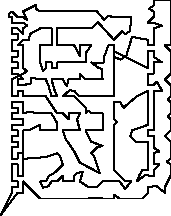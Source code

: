 unitsize(0.001cm);
// 54337.6
draw((200,400)--(200,500));
draw((200,500)--(300,500));
draw((300,500)--(300,600));
draw((300,600)--(200,600));
draw((200,600)--(200,700));
draw((200,700)--(200,800));
draw((200,800)--(200,900));
draw((200,900)--(300,900));
draw((300,900)--(300,800));
draw((300,800)--(300,700));
draw((300,700)--(400,700));
draw((400,700)--(400,800));
draw((400,800)--(400,900));
draw((400,900)--(400,1100));
draw((400,1100)--(300,1100));
draw((300,1100)--(300,1000));
draw((300,1000)--(200,1000));
draw((200,1000)--(200,1100));
draw((200,1100)--(200,1200));
draw((200,1200)--(300,1200));
draw((300,1200)--(300,1300));
draw((300,1300)--(200,1300));
draw((200,1300)--(200,1400));
draw((200,1400)--(300,1400));
draw((300,1400)--(300,1500));
draw((300,1500)--(200,1500));
draw((200,1500)--(200,1600));
draw((200,1600)--(300,1600));
draw((300,1600)--(400,1600));
draw((400,1600)--(400,1700));
draw((400,1700)--(300,1700));
draw((300,1700)--(200,1700));
draw((200,1700)--(200,1800));
draw((200,1800)--(300,1800));
draw((300,1800)--(300,1900));
draw((300,1900)--(200,1900));
draw((200,1900)--(200,2000));
draw((200,2000)--(300,2000));
draw((300,2000)--(400,2000));
draw((400,2000)--(400,1900));
draw((400,1900)--(400,1800));
draw((400,1800)--(500,1829));
draw((500,1829)--(700,1800));
draw((700,1800)--(800,1800));
draw((800,1800)--(900,1800));
draw((900,1800)--(1000,1629));
draw((1000,1629)--(1000,1500));
draw((1000,1500)--(900,1500));
draw((900,1500)--(800,1500));
draw((800,1500)--(700,1500));
draw((700,1500)--(700,1600));
draw((700,1600)--(500,1500));
draw((500,1500)--(400,1500));
draw((400,1500)--(400,1400));
draw((400,1400)--(400,1300));
draw((400,1300)--(400,1200));
draw((400,1200)--(400,1000));
draw((400,1000)--(800,1030));
draw((800,1030)--(1000,1100));
draw((1000,1100)--(1050,1050));
draw((1050,1050)--(1100,900));
draw((1100,900)--(939,740));
draw((939,740)--(850,700));
draw((850,700)--(800,600));
draw((800,600)--(700,600));
draw((700,600)--(750,490));
draw((750,490)--(850,520));
draw((850,520)--(900,600));
draw((900,600)--(1000,600));
draw((1000,600)--(1100,700));
draw((1100,700)--(1100,600));
draw((1100,600)--(1200,600));
draw((1200,600)--(1300,600));
draw((1300,600)--(1300,700));
draw((1300,700)--(1350,750));
draw((1350,750)--(1450,770));
draw((1450,770)--(1400,600));
draw((1400,600)--(1550,500));
draw((1550,500)--(1710,510));
draw((1710,510)--(1800,600));
draw((1800,600)--(1900,600));
draw((1900,600)--(2000,600));
draw((2000,600)--(2100,600));
draw((2100,600)--(2200,469));
draw((2200,469)--(2300,600));
draw((2300,600)--(2200,600));
draw((2200,600)--(2000,800));
draw((2000,800)--(2000,900));
draw((2000,900)--(2000,1000));
draw((2000,1000)--(2000,1100));
draw((2000,1100)--(2000,1200));
draw((2000,1200)--(2000,1300));
draw((2000,1300)--(2000,1400));
draw((2000,1400)--(2000,1500));
draw((2000,1500)--(2000,1600));
draw((2000,1600)--(2060,1650));
draw((2060,1650)--(2000,1700));
draw((2000,1700)--(2000,1800));
draw((2000,1800)--(2000,1900));
draw((2000,1900)--(2000,2000));
draw((2000,2000)--(2110,2000));
draw((2110,2000)--(2170,1900));
draw((2170,1900)--(2400,2100));
draw((2400,2100)--(2600,2200));
draw((2600,2200)--(2600,2100));
draw((2600,2100)--(2600,2000));
draw((2600,2000)--(2600,1900));
draw((2600,1900)--(2600,1800));
draw((2600,1800)--(2600,1700));
draw((2600,1700)--(2600,1600));
draw((2600,1600)--(2320,1500));
draw((2320,1500)--(2290,1400));
draw((2290,1400)--(2390,1300));
draw((2390,1300)--(2600,1300));
draw((2600,1300)--(2600,1200));
draw((2600,1200)--(2600,1100));
draw((2600,1100)--(2600,1000));
draw((2600,1000)--(2600,900));
draw((2600,900)--(2600,800));
draw((2600,800)--(2500,800));
draw((2500,800)--(2450,710));
draw((2450,710)--(2400,600));
draw((2400,600)--(2550,710));
draw((2550,710)--(2700,700));
draw((2700,700)--(2700,800));
draw((2700,800)--(2800,900));
draw((2800,900)--(2700,900));
draw((2700,900)--(2700,1000));
draw((2700,1000)--(2700,1100));
draw((2700,1100)--(2800,1130));
draw((2800,1130)--(2700,1200));
draw((2700,1200)--(2700,1300));
draw((2700,1300)--(2700,1400));
draw((2700,1400)--(2600,1400));
draw((2600,1400)--(2600,1500));
draw((2600,1500)--(2700,1500));
draw((2700,1500)--(2700,1600));
draw((2700,1600)--(2700,1700));
draw((2700,1700)--(2700,1800));
draw((2700,1800)--(2700,1900));
draw((2700,1900)--(2700,2000));
draw((2700,2000)--(2700,2100));
draw((2700,2100)--(2700,2200));
draw((2700,2200)--(2850,2200));
draw((2850,2200)--(2760,2360));
draw((2760,2360)--(2700,2300));
draw((2700,2300)--(2600,2300));
draw((2600,2300)--(2600,2400));
draw((2600,2400)--(2600,2500));
draw((2600,2500)--(2700,2500));
draw((2700,2500)--(2700,2600));
draw((2700,2600)--(2700,2700));
draw((2700,2700)--(2850,2700));
draw((2850,2700)--(2700,2800));
draw((2700,2800)--(2700,2900));
draw((2700,2900)--(2600,2900));
draw((2600,2900)--(2600,2800));
draw((2600,2800)--(2600,2700));
draw((2600,2700)--(2600,2600));
draw((2600,2600)--(2000,2900));
draw((2000,2900)--(2000,2700));
draw((2000,2700)--(2000,2600));
draw((2000,2600)--(2000,2500));
draw((2000,2500)--(2000,2400));
draw((2000,2400)--(2000,2300));
draw((2000,2300)--(2000,2200));
draw((2000,2200)--(2000,2100));
draw((2000,2100)--(1800,2100));
draw((1800,2100)--(1700,2100));
draw((1700,2100)--(1600,2100));
draw((1600,2100)--(1500,2100));
draw((1500,2100)--(1400,2100));
draw((1400,2100)--(1350,2140));
draw((1350,2140)--(1300,2200));
draw((1300,2200)--(1220,2210));
draw((1220,2210)--(1100,2100));
draw((1100,2100)--(1200,2100));
draw((1200,2100)--(1300,2100));
draw((1300,2100)--(1400,2000));
draw((1400,2000)--(1500,1900));
draw((1500,1900)--(1500,1800));
draw((1500,1800)--(1550,1850));
draw((1550,1850)--(1600,1800));
draw((1600,1800)--(1700,1800));
draw((1700,1800)--(1800,1800));
draw((1800,1800)--(1800,1500));
draw((1800,1500)--(1700,1500));
draw((1700,1500)--(1600,1500));
draw((1600,1500)--(1500,1500));
draw((1500,1500)--(1600,1300));
draw((1600,1300)--(1800,1230));
draw((1800,1230)--(1700,1200));
draw((1700,1200)--(1600,1100));
draw((1600,1100)--(1650,1050));
draw((1650,1050)--(1750,750));
draw((1750,750)--(1400,930));
draw((1400,930)--(1300,1130));
draw((1300,1130)--(1150,1350));
draw((1150,1350)--(1100,1500));
draw((1100,1500)--(1200,1500));
draw((1200,1500)--(1300,1500));
draw((1300,1500)--(1400,1500));
draw((1400,1500)--(1350,1700));
draw((1350,1700)--(1400,1800));
draw((1400,1800)--(1300,1800));
draw((1300,1800)--(1200,1800));
draw((1200,1800)--(1200,1700));
draw((1200,1700)--(1100,1800));
draw((1100,1800)--(1000,1800));
draw((1000,1800)--(800,2100));
draw((800,2100)--(700,2100));
draw((700,2100)--(530,2100));
draw((530,2100)--(400,2100));
draw((400,2100)--(400,2200));
draw((400,2200)--(300,2200));
draw((300,2200)--(300,2100));
draw((300,2100)--(200,2100));
draw((200,2100)--(200,2200));
draw((200,2200)--(200,2300));
draw((200,2300)--(200,2400));
draw((200,2400)--(400,2500));
draw((400,2500)--(469,2550));
draw((469,2550)--(400,2600));
draw((400,2600)--(400,2700));
draw((400,2700)--(400,2800));
draw((400,2800)--(400,2900));
draw((400,2900)--(400,3000));
draw((400,3000)--(300,3000));
draw((300,3000)--(400,3100));
draw((400,3100)--(500,3100));
draw((500,3100)--(520,3200));
draw((520,3200)--(700,3300));
draw((700,3300)--(800,3300));
draw((800,3300)--(900,3300));
draw((900,3300)--(900,3000));
draw((900,3000)--(800,3000));
draw((800,3000)--(700,3000));
draw((700,3000)--(700,2700));
draw((700,2700)--(750,2550));
draw((750,2550)--(800,2600));
draw((800,2600)--(800,2700));
draw((800,2700)--(900,2700));
draw((900,2700)--(910,2600));
draw((910,2600)--(1000,2600));
draw((1000,2600)--(1000,2700));
draw((1000,2700)--(1100,2700));
draw((1100,2700)--(1200,2700));
draw((1200,2700)--(1300,2700));
draw((1300,2700)--(1400,2700));
draw((1400,2700)--(1500,2700));
draw((1500,2700)--(1500,2800));
draw((1500,2800)--(1500,2860));
draw((1500,2860)--(1600,3000));
draw((1600,3000)--(1500,3000));
draw((1500,3000)--(1400,3000));
draw((1400,3000)--(1400,2900));
draw((1400,2900)--(1400,2820));
draw((1400,2820)--(1300,3000));
draw((1300,3000)--(1200,3000));
draw((1200,3000)--(1100,3000));
draw((1100,3000)--(1000,3000));
draw((1000,3000)--(1000,3300));
draw((1000,3300)--(1100,3300));
draw((1100,3300)--(1200,3300));
draw((1200,3300)--(1300,3300));
draw((1300,3300)--(1400,3300));
draw((1400,3300)--(1500,3300));
draw((1500,3300)--(1600,3300));
draw((1600,3300)--(1720,3409));
draw((1720,3409)--(1790,3330));
draw((1790,3330)--(2000,3100));
draw((2000,3100)--(2050,3150));
draw((2050,3150)--(2100,3200));
draw((2100,3200)--(2150,3250));
draw((2150,3250)--(2200,3200));
draw((2200,3200)--(2280,3250));
draw((2280,3250)--(2300,3400));
draw((2300,3400)--(2300,3500));
draw((2300,3500)--(2000,3500));
draw((2000,3500)--(1900,3520));
draw((1900,3520)--(1829,3450));
draw((1829,3450)--(1700,3600));
draw((1700,3600)--(1600,3600));
draw((1600,3600)--(1500,3600));
draw((1500,3600)--(1400,3600));
draw((1400,3600)--(1300,3600));
draw((1300,3600)--(1200,3600));
draw((1200,3600)--(1100,3600));
draw((1100,3600)--(1000,3600));
draw((1000,3600)--(900,3600));
draw((900,3600)--(800,3600));
draw((800,3600)--(700,3600));
draw((700,3600)--(620,3650));
draw((620,3650)--(620,3709));
draw((620,3709)--(400,3600));
draw((400,3600)--(469,3450));
draw((469,3450)--(400,3500));
draw((400,3500)--(300,3500));
draw((300,3500)--(200,3600));
draw((200,3600)--(150,3550));
draw((150,3550)--(150,3500));
draw((150,3500)--(200,3500));
draw((200,3500)--(200,3400));
draw((200,3400)--(300,3400));
draw((300,3400)--(400,3400));
draw((400,3400)--(469,3350));
draw((469,3350)--(400,3300));
draw((400,3300)--(400,3200));
draw((400,3200)--(300,3300));
draw((300,3300)--(200,3300));
draw((200,3300)--(200,3200));
draw((200,3200)--(300,3200));
draw((300,3200)--(300,3100));
draw((300,3100)--(200,3100));
draw((200,3100)--(200,3000));
draw((200,3000)--(200,2900));
draw((200,2900)--(300,2900));
draw((300,2900)--(300,2800));
draw((300,2800)--(200,2800));
draw((200,2800)--(200,2700));
draw((200,2700)--(300,2700));
draw((300,2700)--(300,2600));
draw((300,2600)--(200,2600));
draw((200,2600)--(200,2500));
draw((200,2500)--(300,2500));
draw((300,2500)--(400,2400));
draw((400,2400)--(300,2400));
draw((300,2400)--(300,2300));
draw((300,2300)--(400,2300));
draw((400,2300)--(540,2330));
draw((540,2330)--(540,2430));
draw((540,2430)--(700,2400));
draw((700,2400)--(800,2400));
draw((800,2400)--(850,2280));
draw((850,2280)--(900,2100));
draw((900,2100)--(1000,2100));
draw((1000,2100)--(950,2220));
draw((950,2220)--(900,2400));
draw((900,2400)--(1000,2400));
draw((1000,2400)--(1100,2400));
draw((1100,2400)--(1170,2280));
draw((1170,2280)--(1200,2400));
draw((1200,2400)--(1300,2400));
draw((1300,2400)--(1400,2400));
draw((1400,2400)--(1400,2500));
draw((1400,2500)--(1500,2400));
draw((1500,2400)--(1600,2400));
draw((1600,2400)--(1700,2400));
draw((1700,2400)--(1800,2400));
draw((1800,2400)--(1790,2580));
draw((1790,2580)--(1720,2610));
draw((1720,2610)--(1600,2700));
draw((1600,2700)--(1690,2680));
draw((1690,2680)--(1829,2700));
draw((1829,2700)--(1829,2800));
draw((1829,2800)--(1900,3000));
draw((1900,3000)--(2000,3000));
draw((2000,3000)--(2000,2800));
draw((2000,2800)--(2120,2750));
draw((2120,2750)--(2220,2820));
draw((2220,2820)--(2320,3150));
draw((2320,3150)--(2600,3100));
draw((2600,3100)--(2600,3000));
draw((2600,3000)--(2700,3000));
draw((2700,3000)--(2700,3100));
draw((2700,3100)--(2700,3200));
draw((2700,3200)--(2700,3300));
draw((2700,3300)--(2850,3350));
draw((2850,3350)--(2700,3400));
draw((2700,3400)--(2600,3400));
draw((2600,3400)--(2700,3500));
draw((2700,3500)--(2700,3600));
draw((2700,3600)--(2620,3650));
draw((2620,3650)--(2700,3700));
draw((2700,3700)--(2700,3800));
draw((2700,3800)--(3000,3800));
draw((3000,3800)--(3000,3700));
draw((3000,3700)--(3000,3600));
draw((3000,3600)--(3000,3500));
draw((3000,3500)--(3000,3400));
draw((3000,3400)--(3000,3300));
draw((3000,3300)--(3000,3200));
draw((3000,3200)--(3000,3100));
draw((3000,3100)--(3000,3000));
draw((3000,3000)--(2900,3000));
draw((2900,3000)--(3000,2900));
draw((3000,2900)--(3000,2800));
draw((3000,2800)--(3000,2700));
draw((3000,2700)--(3000,2600));
draw((3000,2600)--(3000,2500));
draw((3000,2500)--(2900,2400));
draw((2900,2400)--(3000,2300));
draw((3000,2300)--(3000,2200));
draw((3000,2200)--(3000,2100));
draw((3000,2100)--(2950,2050));
draw((2950,2050)--(3000,2000));
draw((3000,2000)--(3000,1900));
draw((3000,1900)--(3000,1800));
draw((3000,1800)--(2950,1750));
draw((2950,1750)--(3000,1700));
draw((3000,1700)--(3000,1600));
draw((3000,1600)--(3000,1500));
draw((3000,1500)--(2900,1400));
draw((2900,1400)--(3000,1300));
draw((3000,1300)--(3000,1200));
draw((3000,1200)--(3000,1100));
draw((3000,1100)--(3000,1000));
draw((3000,1000)--(2930,950));
draw((2930,950)--(3000,900));
draw((3000,900)--(3000,800));
draw((3000,800)--(3000,700));
draw((3000,700)--(2900,500));
draw((2900,500)--(2900,400));
draw((2900,400)--(2750,520));
draw((2750,520)--(2600,500));
draw((2600,500)--(2600,400));
draw((2600,400)--(2500,300));
draw((2500,300)--(2400,300));
draw((2400,300)--(2300,300));
draw((2300,300)--(2200,300));
draw((2200,300)--(2100,300));
draw((2100,300)--(2000,370));
draw((2000,370)--(2000,300));
draw((2000,300)--(1900,300));
draw((1900,300)--(1800,300));
draw((1800,300)--(1710,310));
draw((1710,310)--(1550,300));
draw((1550,300)--(1400,300));
draw((1400,300)--(1300,300));
draw((1300,300)--(1200,300));
draw((1200,300)--(1100,300));
draw((1100,300)--(1000,300));
draw((1000,300)--(900,300));
draw((900,300)--(800,300));
draw((800,300)--(700,300));
draw((700,300)--(600,400));
draw((600,400)--(400,600));
draw((400,600)--(400,500));
draw((400,500)--(400,400));
draw((400,400)--(300,400));
draw((300,400)--(0,0));
draw((0,0)--(200,400));

